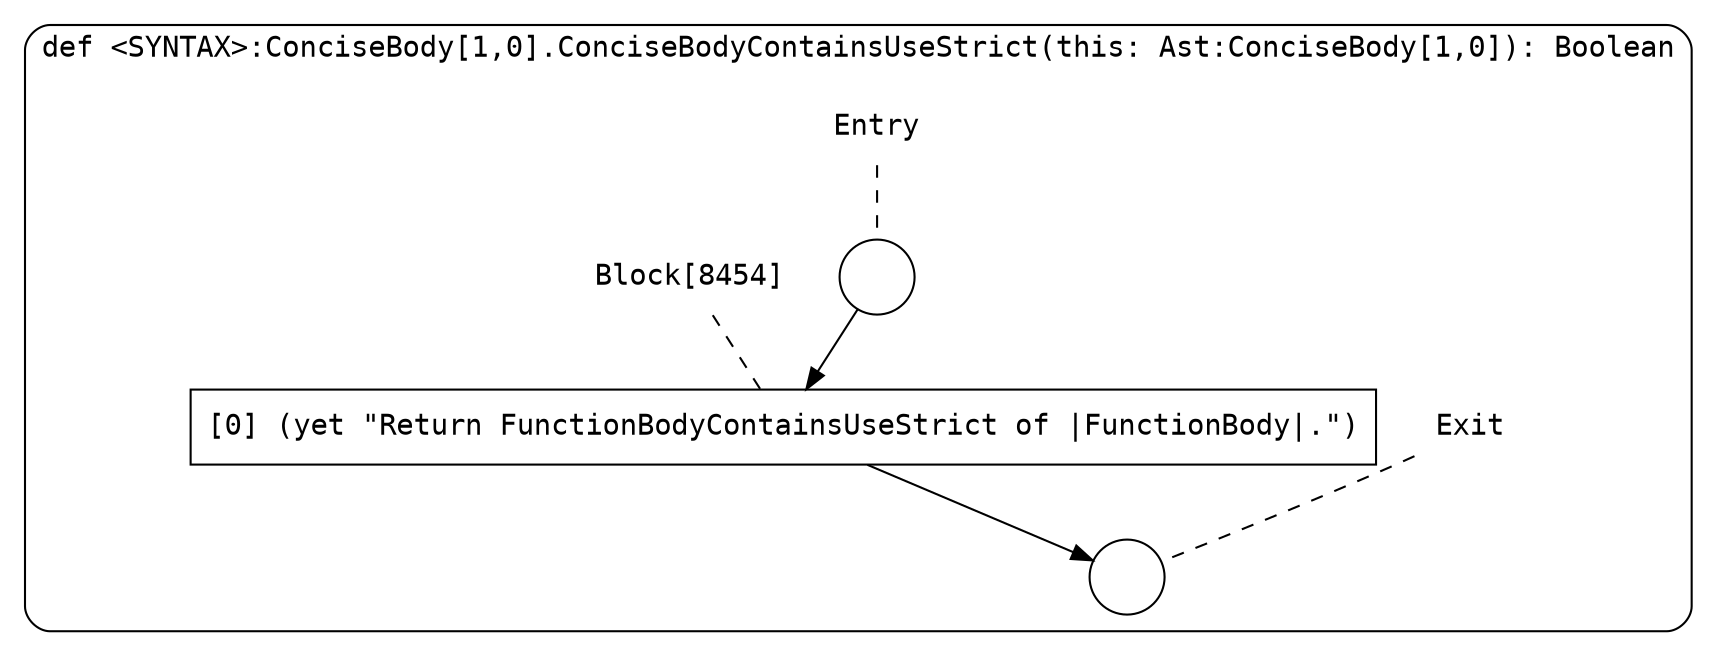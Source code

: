 digraph {
  graph [fontname = "Consolas"]
  node [fontname = "Consolas"]
  edge [fontname = "Consolas"]
  subgraph cluster1576 {
    label = "def <SYNTAX>:ConciseBody[1,0].ConciseBodyContainsUseStrict(this: Ast:ConciseBody[1,0]): Boolean"
    style = rounded
    cluster1576_entry_name [shape=none, label=<<font color="black">Entry</font>>]
    cluster1576_entry_name -> cluster1576_entry [arrowhead=none, color="black", style=dashed]
    cluster1576_entry [shape=circle label=" " color="black" fillcolor="white" style=filled]
    cluster1576_entry -> node8454 [color="black"]
    cluster1576_exit_name [shape=none, label=<<font color="black">Exit</font>>]
    cluster1576_exit_name -> cluster1576_exit [arrowhead=none, color="black", style=dashed]
    cluster1576_exit [shape=circle label=" " color="black" fillcolor="white" style=filled]
    node8454_name [shape=none, label=<<font color="black">Block[8454]</font>>]
    node8454_name -> node8454 [arrowhead=none, color="black", style=dashed]
    node8454 [shape=box, label=<<font color="black">[0] (yet &quot;Return FunctionBodyContainsUseStrict of |FunctionBody|.&quot;)<BR ALIGN="LEFT"/></font>> color="black" fillcolor="white", style=filled]
    node8454 -> cluster1576_exit [color="black"]
  }
}